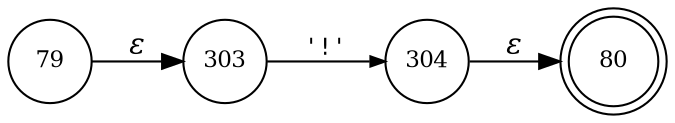 digraph ATN {
rankdir=LR;
s80[fontsize=11, label="80", shape=doublecircle, fixedsize=true, width=.6];
s304[fontsize=11,label="304", shape=circle, fixedsize=true, width=.55, peripheries=1];
s79[fontsize=11,label="79", shape=circle, fixedsize=true, width=.55, peripheries=1];
s303[fontsize=11,label="303", shape=circle, fixedsize=true, width=.55, peripheries=1];
s79 -> s303 [fontname="Times-Italic", label="&epsilon;"];
s303 -> s304 [fontsize=11, fontname="Courier", arrowsize=.7, label = "'!'", arrowhead = normal];
s304 -> s80 [fontname="Times-Italic", label="&epsilon;"];
}
